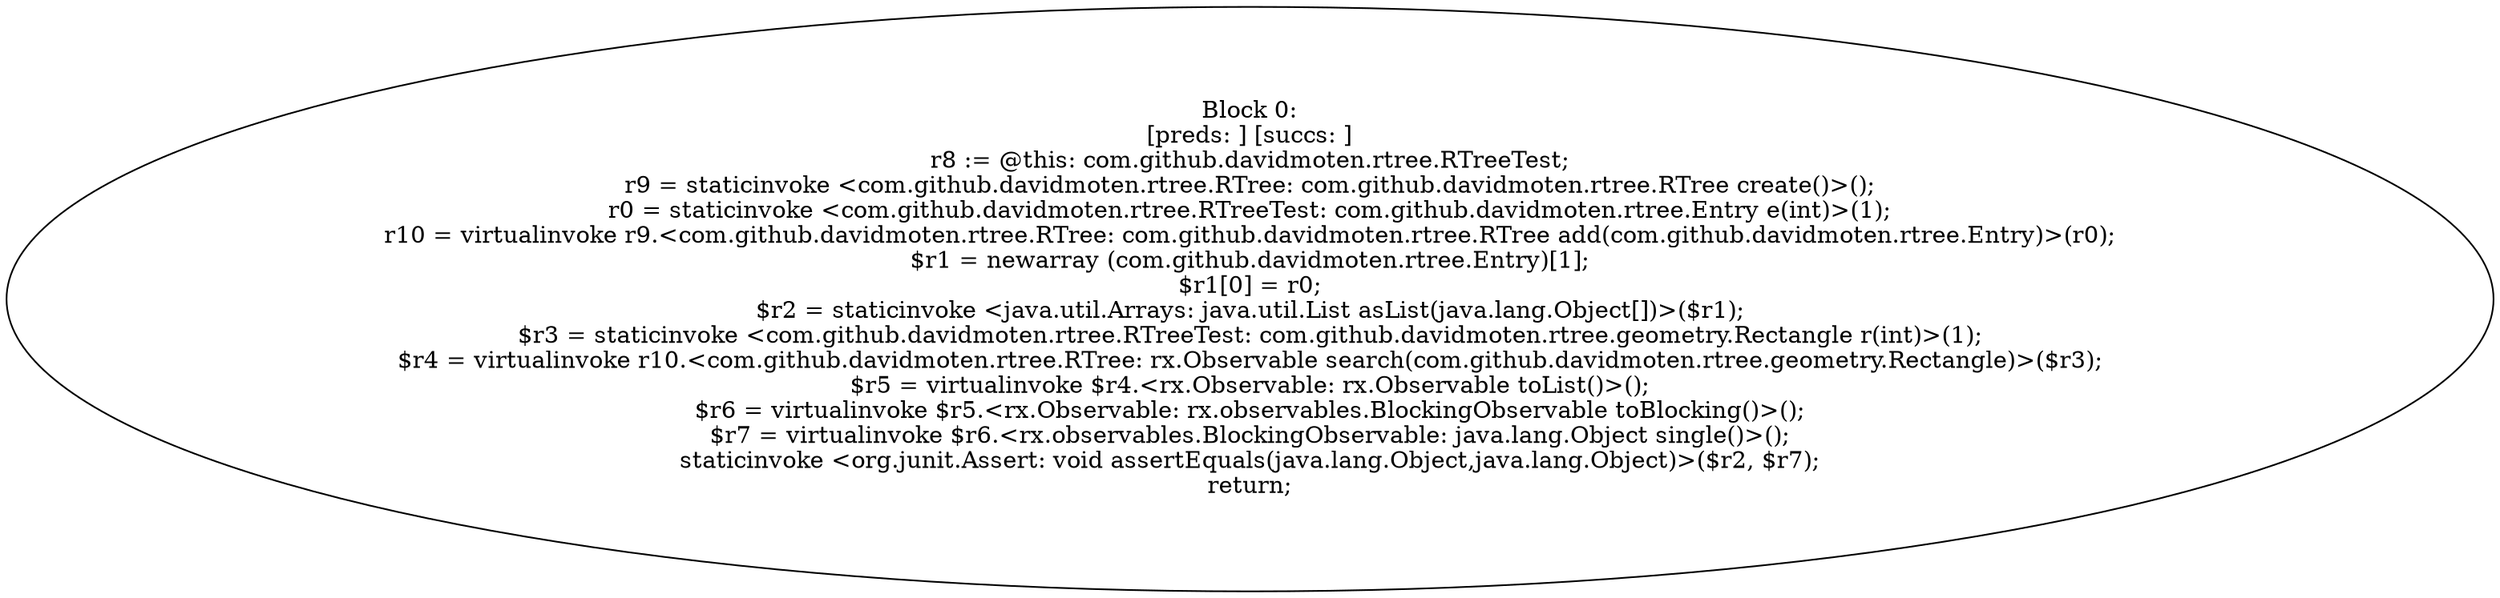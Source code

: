 digraph "unitGraph" {
    "Block 0:
[preds: ] [succs: ]
r8 := @this: com.github.davidmoten.rtree.RTreeTest;
r9 = staticinvoke <com.github.davidmoten.rtree.RTree: com.github.davidmoten.rtree.RTree create()>();
r0 = staticinvoke <com.github.davidmoten.rtree.RTreeTest: com.github.davidmoten.rtree.Entry e(int)>(1);
r10 = virtualinvoke r9.<com.github.davidmoten.rtree.RTree: com.github.davidmoten.rtree.RTree add(com.github.davidmoten.rtree.Entry)>(r0);
$r1 = newarray (com.github.davidmoten.rtree.Entry)[1];
$r1[0] = r0;
$r2 = staticinvoke <java.util.Arrays: java.util.List asList(java.lang.Object[])>($r1);
$r3 = staticinvoke <com.github.davidmoten.rtree.RTreeTest: com.github.davidmoten.rtree.geometry.Rectangle r(int)>(1);
$r4 = virtualinvoke r10.<com.github.davidmoten.rtree.RTree: rx.Observable search(com.github.davidmoten.rtree.geometry.Rectangle)>($r3);
$r5 = virtualinvoke $r4.<rx.Observable: rx.Observable toList()>();
$r6 = virtualinvoke $r5.<rx.Observable: rx.observables.BlockingObservable toBlocking()>();
$r7 = virtualinvoke $r6.<rx.observables.BlockingObservable: java.lang.Object single()>();
staticinvoke <org.junit.Assert: void assertEquals(java.lang.Object,java.lang.Object)>($r2, $r7);
return;
"
}
